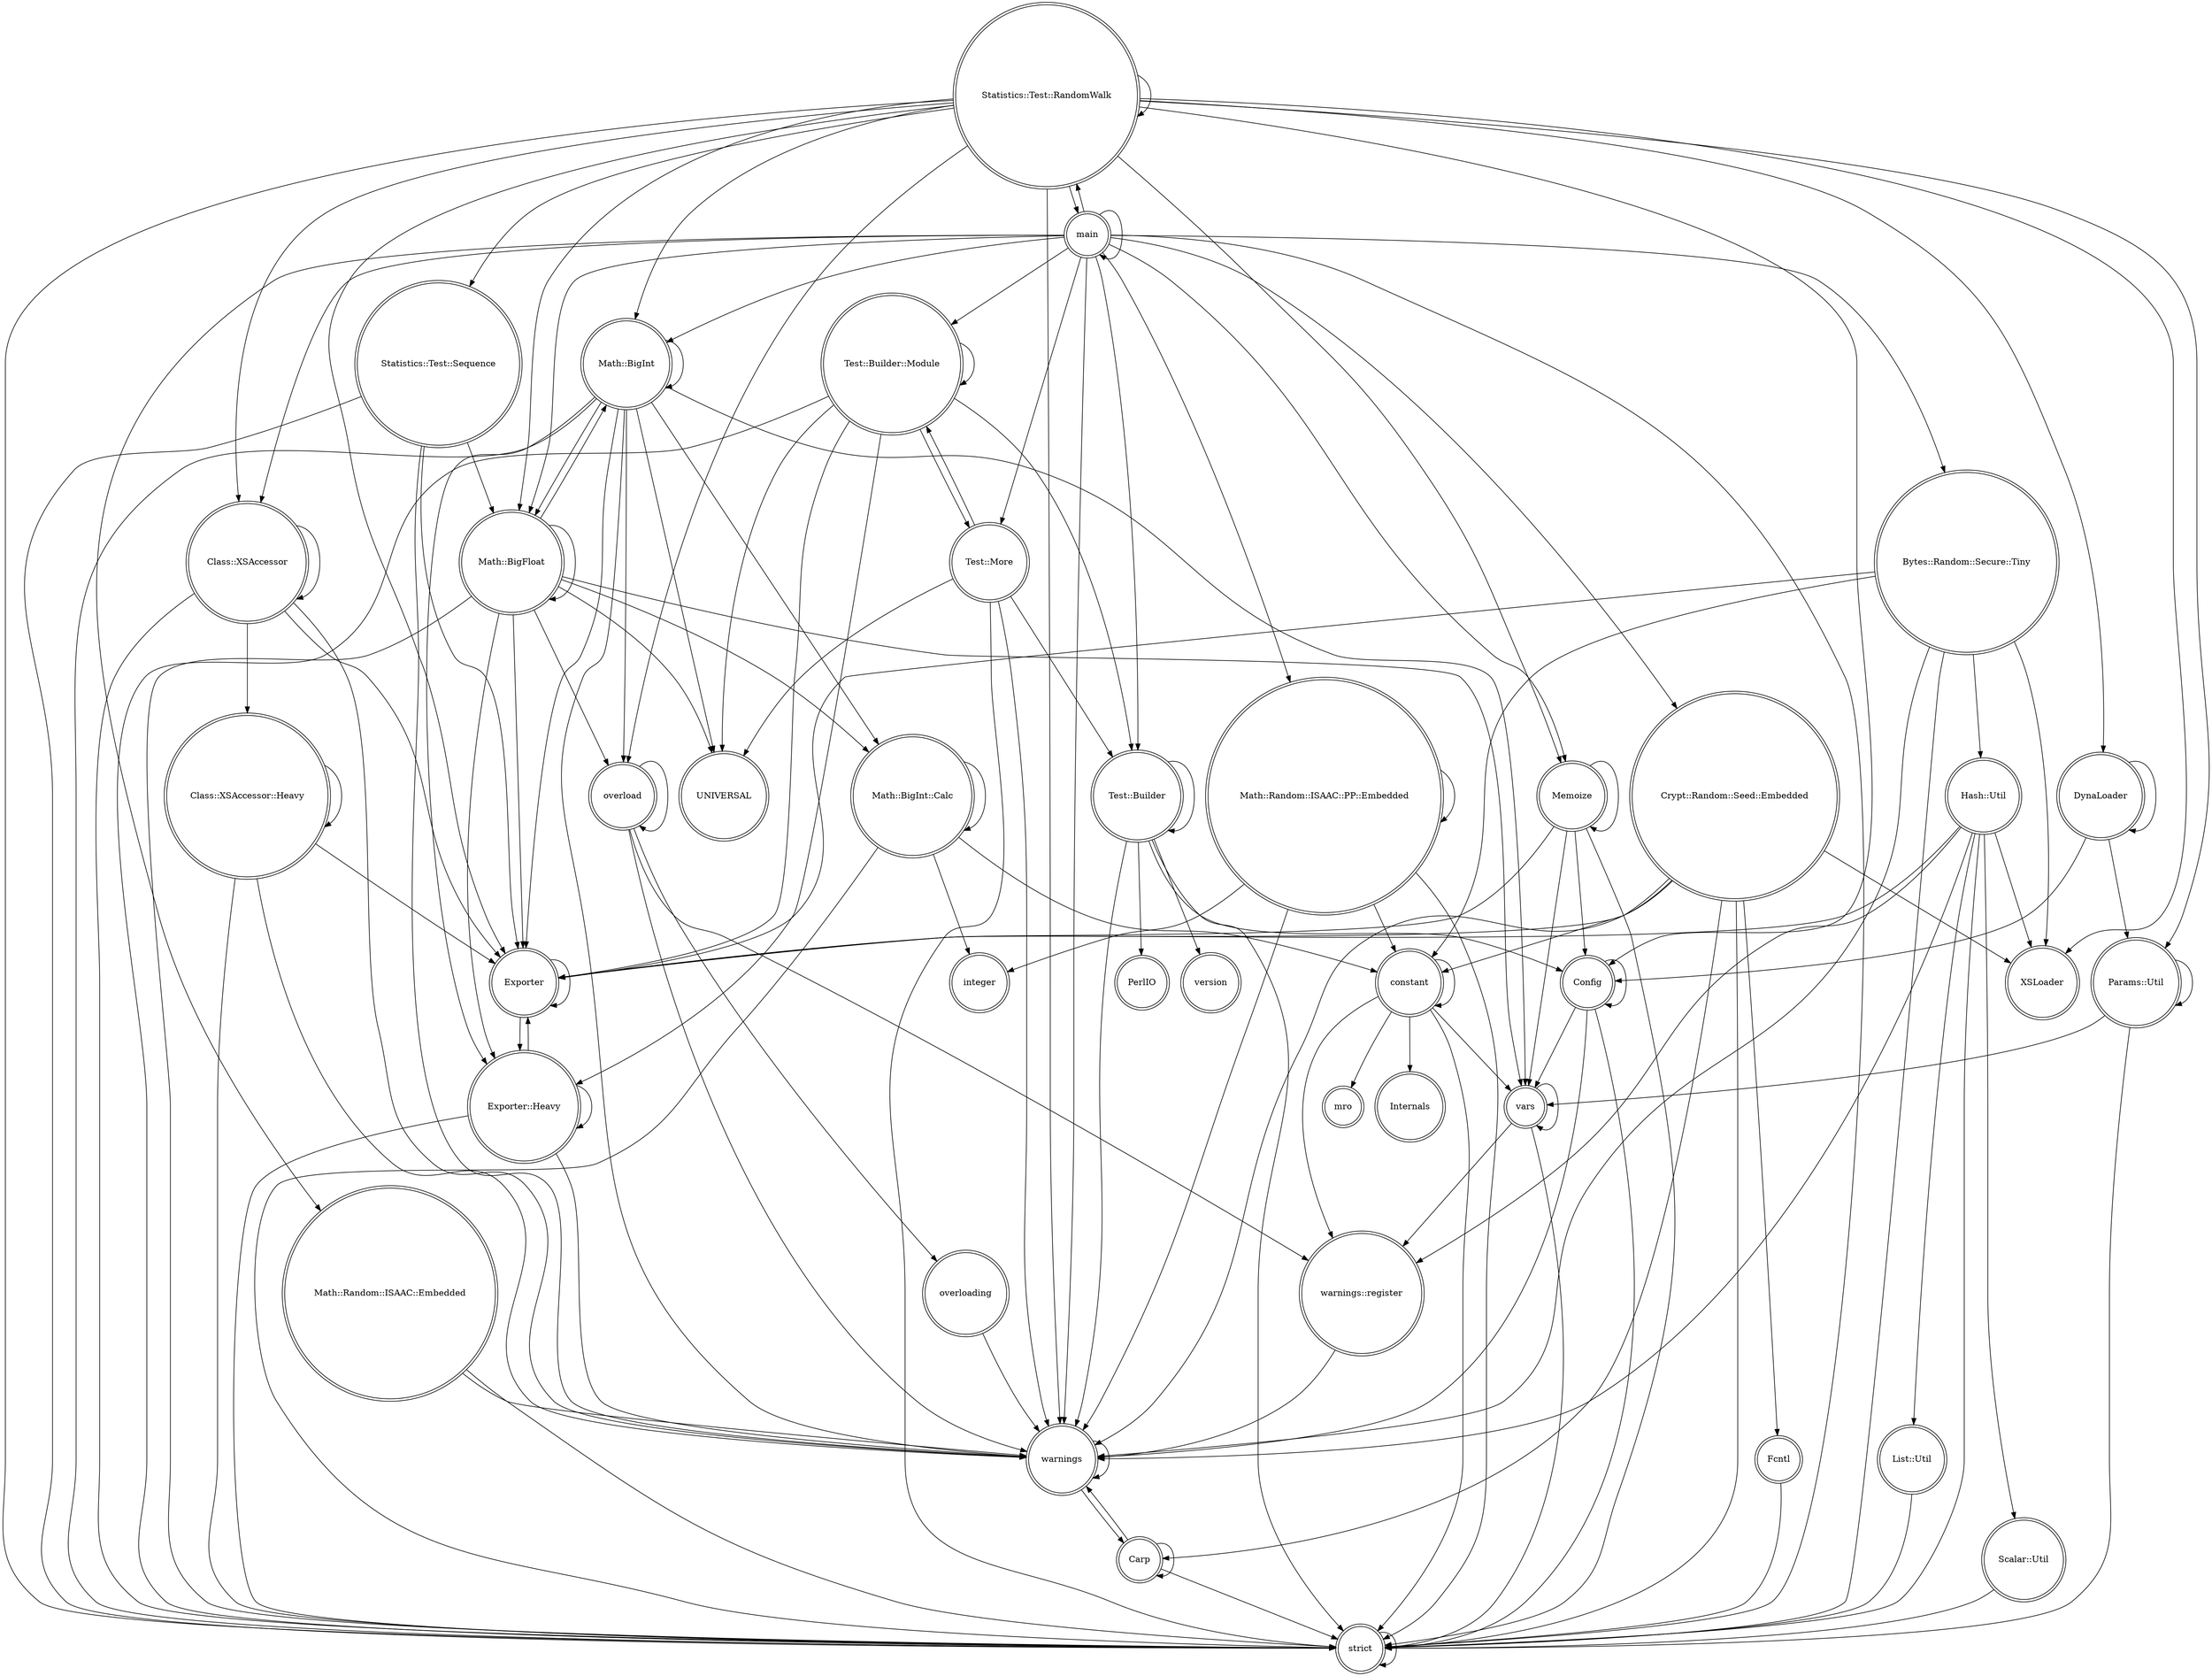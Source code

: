 digraph {
graph [overlap=false]
node [shape=doublecircle];
"warnings::register" -> "warnings";
"Bytes::Random::Secure::Tiny" -> "strict";
"Crypt::Random::Seed::Embedded" -> "strict";
"warnings" -> "warnings";
"Class::XSAccessor" -> "strict";
"Statistics::Test::Sequence" -> "Exporter";
"Math::Random::ISAAC::Embedded" -> "strict";
"Fcntl" -> "strict";
"Statistics::Test::RandomWalk" -> "Class::XSAccessor";
"Config" -> "strict";
"Bytes::Random::Secure::Tiny" -> "warnings";
"Math::BigInt" -> "overload";
"Test::Builder::Module" -> "Test::More";
"Math::Random::ISAAC::PP::Embedded" -> "strict";
"Carp" -> "Carp";
"Bytes::Random::Secure::Tiny" -> "Hash::Util";
"Class::XSAccessor::Heavy" -> "warnings";
"Hash::Util" -> "strict";
"constant" -> "warnings::register";
"Statistics::Test::RandomWalk" -> "warnings";
"Class::XSAccessor" -> "Class::XSAccessor::Heavy";
"overload" -> "warnings::register";
"vars" -> "vars";
"Hash::Util" -> "warnings::register";
"main" -> "Class::XSAccessor";
"overload" -> "overload";
"Bytes::Random::Secure::Tiny" -> "constant";
"Statistics::Test::RandomWalk" -> "Math::BigInt";
"Test::Builder::Module" -> "Test::Builder::Module";
"Statistics::Test::RandomWalk" -> "overload";
"Statistics::Test::RandomWalk" -> "XSLoader";
"Math::BigInt::Calc" -> "strict";
"Test::More" -> "Test::Builder::Module";
"Test::Builder" -> "strict";
"Statistics::Test::RandomWalk" -> "Params::Util";
"Memoize" -> "Config";
"Test::Builder::Module" -> "Test::Builder";
"Statistics::Test::RandomWalk" -> "Statistics::Test::RandomWalk";
"Statistics::Test::Sequence" -> "Math::BigFloat";
"Crypt::Random::Seed::Embedded" -> "warnings";
"main" -> "Test::Builder";
"strict" -> "strict";
"Class::XSAccessor" -> "Class::XSAccessor";
"main" -> "Memoize";
"main" -> "Math::Random::ISAAC::PP::Embedded";
"Hash::Util" -> "Exporter";
"Exporter" -> "Exporter::Heavy";
"Params::Util" -> "vars";
"Bytes::Random::Secure::Tiny" -> "XSLoader";
"Test::Builder" -> "version";
"Math::BigInt" -> "UNIVERSAL";
"Math::BigInt" -> "strict";
"Test::More" -> "UNIVERSAL";
"Math::BigInt" -> "Math::BigInt::Calc";
"Crypt::Random::Seed::Embedded" -> "Exporter";
"Statistics::Test::RandomWalk" -> "main";
"Math::BigFloat" -> "UNIVERSAL";
"Math::BigInt" -> "vars";
"Statistics::Test::RandomWalk" -> "Statistics::Test::Sequence";
"Test::Builder::Module" -> "Exporter::Heavy";
"Statistics::Test::RandomWalk" -> "Config";
"Math::BigFloat" -> "Exporter::Heavy";
"main" -> "Bytes::Random::Secure::Tiny";
"Test::Builder::Module" -> "strict";
"vars" -> "warnings::register";
"Math::BigFloat" -> "Math::BigFloat";
"Crypt::Random::Seed::Embedded" -> "Fcntl";
"Math::BigInt::Calc" -> "integer";
"Math::BigFloat" -> "Exporter";
"constant" -> "Internals";
"constant" -> "vars";
"warnings" -> "Carp";
"Math::BigFloat" -> "Math::BigInt";
"Class::XSAccessor::Heavy" -> "Exporter";
"Math::Random::ISAAC::PP::Embedded" -> "integer";
"main" -> "Math::BigInt";
"Test::More" -> "warnings";
"Math::Random::ISAAC::Embedded" -> "warnings";
"constant" -> "strict";
"constant" -> "constant";
"Test::More" -> "Test::Builder";
"Test::Builder" -> "Config";
"Class::XSAccessor" -> "warnings";
"Memoize" -> "Memoize";
"Hash::Util" -> "warnings";
"Memoize" -> "strict";
"Hash::Util" -> "Scalar::Util";
"Class::XSAccessor" -> "Exporter";
"Math::BigFloat" -> "overload";
"Exporter::Heavy" -> "Exporter";
"Carp" -> "strict";
"Class::XSAccessor::Heavy" -> "Class::XSAccessor::Heavy";
"Test::More" -> "strict";
"Math::Random::ISAAC::PP::Embedded" -> "constant";
"Math::BigFloat" -> "Math::BigInt::Calc";
"Carp" -> "warnings";
"Exporter" -> "Exporter";
"main" -> "Math::BigFloat";
"Math::BigInt" -> "Exporter::Heavy";
"Exporter::Heavy" -> "Exporter::Heavy";
"Params::Util" -> "Params::Util";
"Statistics::Test::Sequence" -> "strict";
"Math::BigFloat" -> "strict";
"Test::Builder::Module" -> "UNIVERSAL";
"Test::Builder::Module" -> "Exporter";
"DynaLoader" -> "DynaLoader";
"Crypt::Random::Seed::Embedded" -> "XSLoader";
"Statistics::Test::RandomWalk" -> "Math::BigFloat";
"Math::BigInt::Calc" -> "Math::BigInt::Calc";
"Statistics::Test::RandomWalk" -> "Memoize";
"Bytes::Random::Secure::Tiny" -> "Exporter";
"Math::BigInt" -> "Exporter";
"main" -> "Test::Builder::Module";
"main" -> "Statistics::Test::RandomWalk";
"Config" -> "warnings";
"constant" -> "mro";
"Statistics::Test::RandomWalk" -> "strict";
"Class::XSAccessor::Heavy" -> "strict";
"Math::BigInt" -> "warnings";
"Math::BigInt" -> "Math::BigFloat";
"Config" -> "vars";
"Hash::Util" -> "List::Util";
"Test::Builder" -> "warnings";
"Exporter::Heavy" -> "strict";
"DynaLoader" -> "Params::Util";
"Test::Builder" -> "PerlIO";
"Exporter::Heavy" -> "warnings";
"Math::BigInt" -> "Math::BigInt";
"Statistics::Test::RandomWalk" -> "Exporter";
"Crypt::Random::Seed::Embedded" -> "constant";
"Hash::Util" -> "XSLoader";
"main" -> "strict";
"Memoize" -> "vars";
"overload" -> "overloading";
"Params::Util" -> "strict";
"vars" -> "strict";
"Test::Builder" -> "Test::Builder";
"main" -> "Crypt::Random::Seed::Embedded";
"main" -> "warnings";
"overloading" -> "warnings";
"Memoize" -> "Exporter";
"Math::BigFloat" -> "vars";
"Math::Random::ISAAC::PP::Embedded" -> "warnings";
"DynaLoader" -> "Config";
"Math::BigInt::Calc" -> "constant";
"List::Util" -> "strict";
"Statistics::Test::RandomWalk" -> "DynaLoader";
"Statistics::Test::Sequence" -> "warnings";
"overload" -> "warnings";
"Config" -> "Config";
"Crypt::Random::Seed::Embedded" -> "Carp";
"Math::Random::ISAAC::PP::Embedded" -> "Math::Random::ISAAC::PP::Embedded";
"main" -> "main";
"main" -> "Test::More";
"Scalar::Util" -> "strict";
"main" -> "Math::Random::ISAAC::Embedded";
}
